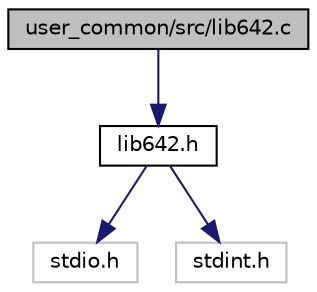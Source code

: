 digraph "user_common/src/lib642.c"
{
 // LATEX_PDF_SIZE
  edge [fontname="Helvetica",fontsize="10",labelfontname="Helvetica",labelfontsize="10"];
  node [fontname="Helvetica",fontsize="10",shape=record];
  Node1 [label="user_common/src/lib642.c",height=0.2,width=0.4,color="black", fillcolor="grey75", style="filled", fontcolor="black",tooltip="custom functions for user programs and threading"];
  Node1 -> Node2 [color="midnightblue",fontsize="10",style="solid",fontname="Helvetica"];
  Node2 [label="lib642.h",height=0.2,width=0.4,color="black", fillcolor="white", style="filled",URL="$lib642_8h.html",tooltip="custom functions for user programs and threading"];
  Node2 -> Node3 [color="midnightblue",fontsize="10",style="solid",fontname="Helvetica"];
  Node3 [label="stdio.h",height=0.2,width=0.4,color="grey75", fillcolor="white", style="filled",tooltip=" "];
  Node2 -> Node4 [color="midnightblue",fontsize="10",style="solid",fontname="Helvetica"];
  Node4 [label="stdint.h",height=0.2,width=0.4,color="grey75", fillcolor="white", style="filled",tooltip=" "];
}
